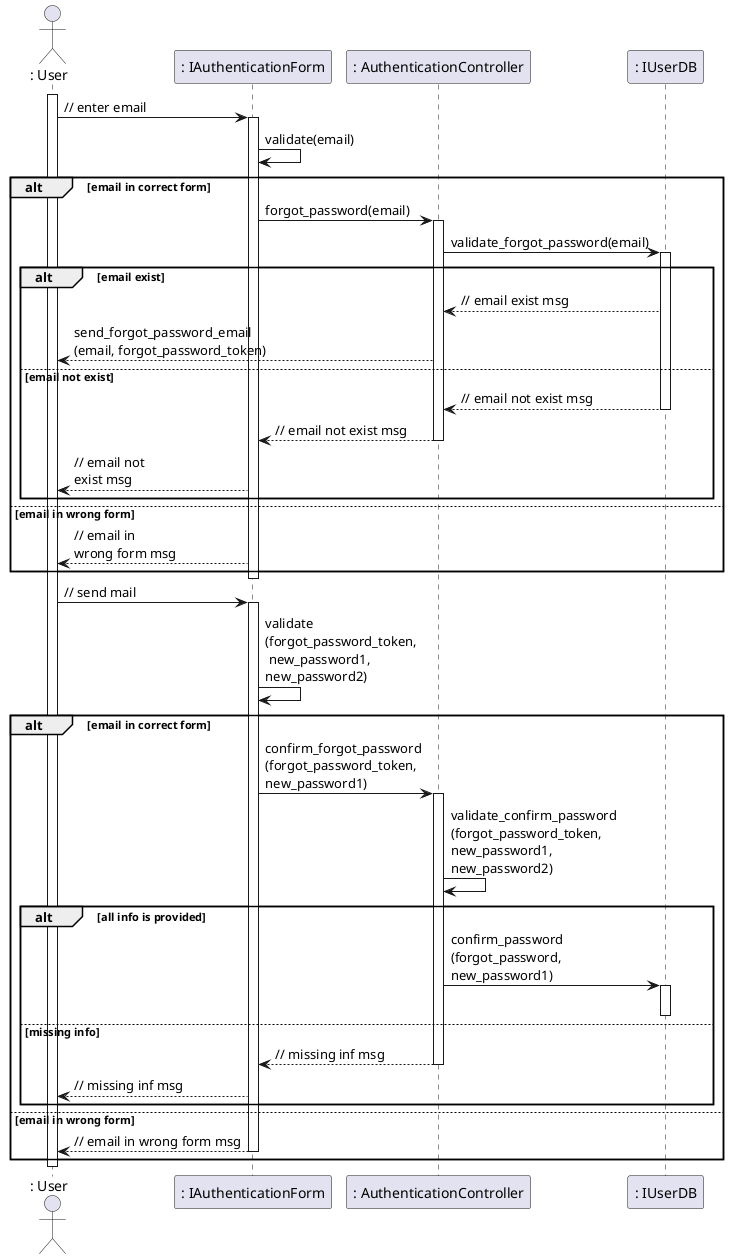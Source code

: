 @startuml
actor ": User"

activate ": User"
": User" -> ": IAuthenticationForm" : // enter email
activate ": IAuthenticationForm"
": IAuthenticationForm" -> ": IAuthenticationForm" : validate(email)

alt email in correct form

": IAuthenticationForm" -> ": AuthenticationController" : forgot_password(email)

activate ": AuthenticationController"
": AuthenticationController" -> ": IUserDB" : validate_forgot_password(email)
activate ": IUserDB"

alt email exist
": IUserDB" --> ": AuthenticationController" : // email exist msg
": AuthenticationController" --> ": User" : send_forgot_password_email\n(email, forgot_password_token)
else email not exist

": IUserDB" --> ": AuthenticationController" : // email not exist msg
deactivate ": IUserDB"
": AuthenticationController" --> ": IAuthenticationForm" : // email not exist msg
deactivate ": AuthenticationController"
": IAuthenticationForm" --> ": User" : // email not \nexist msg
end

else email in wrong form
": IAuthenticationForm" --> ": User" : // email in \nwrong form msg

end
deactivate ": IAuthenticationForm"
": User" -> ": IAuthenticationForm" :  // send mail
activate ": IAuthenticationForm"
": IAuthenticationForm" -> ": IAuthenticationForm" : validate\n(forgot_password_token,\n new_password1, \nnew_password2)
alt email in correct form

": IAuthenticationForm" -> ": AuthenticationController" : confirm_forgot_password\n(forgot_password_token, \nnew_password1)
activate ": AuthenticationController"
": AuthenticationController" -> ": AuthenticationController" : validate_confirm_password\n(forgot_password_token, \nnew_password1, \nnew_password2)


alt all info is provided
": AuthenticationController" -> ": IUserDB" : confirm_password\n(forgot_password, \nnew_password1)

activate ": IUserDB"
deactivate ": IUserDB"
else missing info
": AuthenticationController" --> ": IAuthenticationForm" : // missing inf msg
deactivate ": AuthenticationController"
": IAuthenticationForm" --> ": User" : // missing inf msg
end
else email in wrong form
": IAuthenticationForm" --> ": User" : // email in wrong form msg
deactivate ": IAuthenticationForm"
end
deactivate ": User"
@enduml